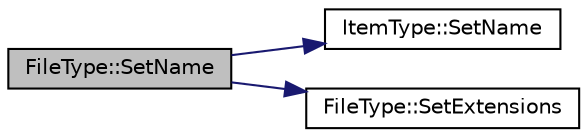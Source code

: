 digraph "FileType::SetName"
{
 // LATEX_PDF_SIZE
  edge [fontname="Helvetica",fontsize="10",labelfontname="Helvetica",labelfontsize="10"];
  node [fontname="Helvetica",fontsize="10",shape=record];
  rankdir="LR";
  Node79 [label="FileType::SetName",height=0.2,width=0.4,color="black", fillcolor="grey75", style="filled", fontcolor="black",tooltip="Set File Name. @detail also Set Extensions."];
  Node79 -> Node80 [color="midnightblue",fontsize="10",style="solid",fontname="Helvetica"];
  Node80 [label="ItemType::SetName",height=0.2,width=0.4,color="black", fillcolor="white", style="filled",URL="$class_item_type.html#aea24328c7ff5e5b1c04599bba74d2f80",tooltip="Set Item Name."];
  Node79 -> Node81 [color="midnightblue",fontsize="10",style="solid",fontname="Helvetica"];
  Node81 [label="FileType::SetExtensions",height=0.2,width=0.4,color="black", fillcolor="white", style="filled",URL="$class_file_type.html#a0ed4831bb1173cc6a4a660afa58a5401",tooltip="Set Extensions. @detail Do not use this except reading data!"];
}

